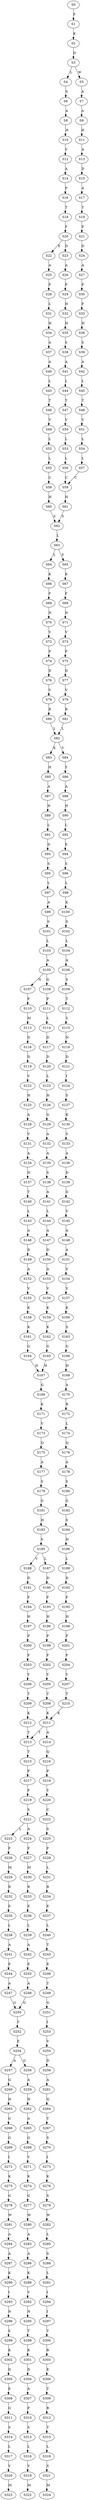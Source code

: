 strict digraph  {
	S0 -> S1 [ label = F ];
	S1 -> S2 [ label = K ];
	S2 -> S3 [ label = D ];
	S3 -> S4 [ label = L ];
	S3 -> S5 [ label = W ];
	S4 -> S6 [ label = S ];
	S5 -> S7 [ label = A ];
	S6 -> S8 [ label = A ];
	S7 -> S9 [ label = A ];
	S8 -> S10 [ label = H ];
	S9 -> S11 [ label = H ];
	S10 -> S12 [ label = V ];
	S11 -> S13 [ label = A ];
	S12 -> S14 [ label = A ];
	S13 -> S15 [ label = D ];
	S14 -> S16 [ label = P ];
	S15 -> S17 [ label = A ];
	S16 -> S18 [ label = T ];
	S17 -> S19 [ label = T ];
	S18 -> S20 [ label = F ];
	S19 -> S21 [ label = F ];
	S20 -> S22 [ label = E ];
	S20 -> S23 [ label = D ];
	S21 -> S24 [ label = D ];
	S22 -> S25 [ label = A ];
	S23 -> S26 [ label = A ];
	S24 -> S27 [ label = A ];
	S25 -> S28 [ label = P ];
	S26 -> S29 [ label = P ];
	S27 -> S30 [ label = P ];
	S28 -> S31 [ label = L ];
	S29 -> S32 [ label = H ];
	S30 -> S33 [ label = F ];
	S31 -> S34 [ label = H ];
	S32 -> S35 [ label = H ];
	S33 -> S36 [ label = H ];
	S34 -> S37 [ label = A ];
	S35 -> S38 [ label = S ];
	S36 -> S39 [ label = S ];
	S37 -> S40 [ label = A ];
	S38 -> S41 [ label = A ];
	S39 -> S42 [ label = A ];
	S40 -> S43 [ label = L ];
	S41 -> S44 [ label = L ];
	S42 -> S45 [ label = L ];
	S43 -> S46 [ label = T ];
	S44 -> S47 [ label = T ];
	S45 -> S48 [ label = T ];
	S46 -> S49 [ label = V ];
	S47 -> S50 [ label = V ];
	S48 -> S51 [ label = V ];
	S49 -> S52 [ label = L ];
	S50 -> S53 [ label = L ];
	S51 -> S54 [ label = L ];
	S52 -> S55 [ label = L ];
	S53 -> S56 [ label = L ];
	S54 -> S57 [ label = L ];
	S55 -> S58 [ label = C ];
	S56 -> S59 [ label = C ];
	S57 -> S59 [ label = C ];
	S58 -> S60 [ label = H ];
	S59 -> S61 [ label = H ];
	S60 -> S62 [ label = S ];
	S61 -> S62 [ label = S ];
	S62 -> S63 [ label = L ];
	S63 -> S64 [ label = L ];
	S63 -> S65 [ label = F ];
	S64 -> S66 [ label = K ];
	S65 -> S67 [ label = K ];
	S66 -> S68 [ label = F ];
	S67 -> S69 [ label = F ];
	S68 -> S70 [ label = N ];
	S69 -> S71 [ label = N ];
	S70 -> S72 [ label = V ];
	S71 -> S73 [ label = V ];
	S72 -> S74 [ label = P ];
	S73 -> S75 [ label = P ];
	S74 -> S76 [ label = D ];
	S75 -> S77 [ label = D ];
	S76 -> S78 [ label = V ];
	S77 -> S79 [ label = V ];
	S78 -> S80 [ label = R ];
	S79 -> S81 [ label = R ];
	S80 -> S82 [ label = L ];
	S81 -> S82 [ label = L ];
	S82 -> S83 [ label = K ];
	S82 -> S84 [ label = V ];
	S83 -> S85 [ label = H ];
	S84 -> S86 [ label = Y ];
	S85 -> S87 [ label = A ];
	S86 -> S88 [ label = A ];
	S87 -> S89 [ label = H ];
	S88 -> S90 [ label = H ];
	S89 -> S91 [ label = L ];
	S90 -> S92 [ label = L ];
	S91 -> S93 [ label = D ];
	S92 -> S94 [ label = E ];
	S93 -> S95 [ label = S ];
	S94 -> S96 [ label = S ];
	S95 -> S97 [ label = L ];
	S96 -> S98 [ label = L ];
	S97 -> S99 [ label = A ];
	S98 -> S100 [ label = K ];
	S99 -> S101 [ label = S ];
	S100 -> S102 [ label = S ];
	S101 -> S103 [ label = L ];
	S102 -> S104 [ label = L ];
	S103 -> S105 [ label = A ];
	S104 -> S106 [ label = A ];
	S105 -> S107 [ label = N ];
	S105 -> S108 [ label = G ];
	S106 -> S109 [ label = S ];
	S107 -> S110 [ label = P ];
	S108 -> S111 [ label = P ];
	S109 -> S112 [ label = T ];
	S110 -> S113 [ label = M ];
	S111 -> S114 [ label = L ];
	S112 -> S115 [ label = V ];
	S113 -> S116 [ label = D ];
	S114 -> S117 [ label = D ];
	S115 -> S118 [ label = N ];
	S116 -> S119 [ label = D ];
	S117 -> S120 [ label = D ];
	S118 -> S121 [ label = D ];
	S119 -> S122 [ label = V ];
	S120 -> S123 [ label = L ];
	S121 -> S124 [ label = I ];
	S122 -> S125 [ label = H ];
	S123 -> S126 [ label = H ];
	S124 -> S127 [ label = S ];
	S125 -> S128 [ label = A ];
	S126 -> S129 [ label = G ];
	S127 -> S130 [ label = K ];
	S128 -> S131 [ label = V ];
	S129 -> S132 [ label = A ];
	S130 -> S133 [ label = V ];
	S131 -> S134 [ label = A ];
	S132 -> S135 [ label = A ];
	S133 -> S136 [ label = A ];
	S134 -> S137 [ label = N ];
	S135 -> S138 [ label = S ];
	S136 -> S139 [ label = D ];
	S137 -> S140 [ label = T ];
	S138 -> S141 [ label = A ];
	S139 -> S142 [ label = G ];
	S140 -> S143 [ label = L ];
	S141 -> S144 [ label = L ];
	S142 -> S145 [ label = V ];
	S143 -> S146 [ label = A ];
	S144 -> S147 [ label = A ];
	S145 -> S148 [ label = A ];
	S146 -> S149 [ label = D ];
	S147 -> S150 [ label = D ];
	S148 -> S151 [ label = A ];
	S149 -> S152 [ label = A ];
	S150 -> S153 [ label = A ];
	S151 -> S154 [ label = V ];
	S152 -> S155 [ label = V ];
	S153 -> S156 [ label = V ];
	S154 -> S157 [ label = V ];
	S155 -> S158 [ label = K ];
	S156 -> S159 [ label = K ];
	S157 -> S160 [ label = K ];
	S158 -> S161 [ label = K ];
	S159 -> S162 [ label = K ];
	S160 -> S163 [ label = S ];
	S161 -> S164 [ label = G ];
	S162 -> S165 [ label = G ];
	S163 -> S166 [ label = G ];
	S164 -> S167 [ label = H ];
	S165 -> S167 [ label = H ];
	S166 -> S168 [ label = H ];
	S167 -> S169 [ label = G ];
	S168 -> S170 [ label = A ];
	S169 -> S171 [ label = K ];
	S170 -> S172 [ label = R ];
	S171 -> S173 [ label = V ];
	S172 -> S174 [ label = L ];
	S173 -> S175 [ label = Q ];
	S174 -> S176 [ label = Q ];
	S175 -> S177 [ label = A ];
	S176 -> S178 [ label = A ];
	S177 -> S179 [ label = S ];
	S178 -> S180 [ label = S ];
	S179 -> S181 [ label = G ];
	S180 -> S182 [ label = G ];
	S181 -> S183 [ label = H ];
	S182 -> S184 [ label = S ];
	S183 -> S185 [ label = S ];
	S184 -> S186 [ label = H ];
	S185 -> S187 [ label = L ];
	S185 -> S188 [ label = V ];
	S186 -> S189 [ label = L ];
	S187 -> S190 [ label = D ];
	S188 -> S191 [ label = D ];
	S189 -> S192 [ label = D ];
	S190 -> S193 [ label = F ];
	S191 -> S194 [ label = F ];
	S192 -> S195 [ label = F ];
	S193 -> S196 [ label = H ];
	S194 -> S197 [ label = H ];
	S195 -> S198 [ label = H ];
	S196 -> S199 [ label = P ];
	S197 -> S200 [ label = P ];
	S198 -> S201 [ label = P ];
	S199 -> S202 [ label = F ];
	S200 -> S203 [ label = F ];
	S201 -> S204 [ label = F ];
	S202 -> S205 [ label = Y ];
	S203 -> S206 [ label = Y ];
	S204 -> S207 [ label = Y ];
	S205 -> S208 [ label = T ];
	S206 -> S209 [ label = T ];
	S207 -> S210 [ label = T ];
	S208 -> S211 [ label = K ];
	S209 -> S212 [ label = K ];
	S210 -> S211 [ label = K ];
	S211 -> S213 [ label = T ];
	S211 -> S214 [ label = A ];
	S212 -> S213 [ label = T ];
	S213 -> S215 [ label = T ];
	S214 -> S216 [ label = Q ];
	S215 -> S217 [ label = P ];
	S216 -> S218 [ label = P ];
	S217 -> S219 [ label = F ];
	S218 -> S220 [ label = Y ];
	S219 -> S221 [ label = S ];
	S220 -> S222 [ label = C ];
	S221 -> S223 [ label = L ];
	S221 -> S224 [ label = A ];
	S222 -> S225 [ label = S ];
	S223 -> S226 [ label = F ];
	S224 -> S227 [ label = F ];
	S225 -> S228 [ label = F ];
	S226 -> S229 [ label = M ];
	S227 -> S230 [ label = M ];
	S228 -> S231 [ label = L ];
	S229 -> S232 [ label = R ];
	S230 -> S233 [ label = R ];
	S231 -> S234 [ label = R ];
	S232 -> S235 [ label = E ];
	S233 -> S236 [ label = E ];
	S234 -> S237 [ label = E ];
	S235 -> S238 [ label = L ];
	S236 -> S239 [ label = L ];
	S237 -> S240 [ label = L ];
	S238 -> S241 [ label = A ];
	S239 -> S242 [ label = A ];
	S240 -> S243 [ label = T ];
	S241 -> S244 [ label = E ];
	S242 -> S245 [ label = E ];
	S243 -> S246 [ label = E ];
	S244 -> S247 [ label = A ];
	S245 -> S248 [ label = A ];
	S246 -> S249 [ label = T ];
	S247 -> S250 [ label = G ];
	S248 -> S250 [ label = G ];
	S249 -> S251 [ label = G ];
	S250 -> S252 [ label = Y ];
	S251 -> S253 [ label = I ];
	S252 -> S254 [ label = E ];
	S253 -> S255 [ label = V ];
	S254 -> S256 [ label = G ];
	S254 -> S257 [ label = A ];
	S255 -> S258 [ label = D ];
	S256 -> S259 [ label = A ];
	S257 -> S260 [ label = G ];
	S258 -> S261 [ label = A ];
	S259 -> S262 [ label = H ];
	S260 -> S263 [ label = H ];
	S261 -> S264 [ label = Q ];
	S262 -> S265 [ label = A ];
	S263 -> S266 [ label = G ];
	S264 -> S267 [ label = T ];
	S265 -> S268 [ label = G ];
	S266 -> S269 [ label = G ];
	S267 -> S270 [ label = S ];
	S268 -> S271 [ label = V ];
	S269 -> S272 [ label = I ];
	S270 -> S273 [ label = I ];
	S271 -> S274 [ label = K ];
	S272 -> S275 [ label = K ];
	S273 -> S276 [ label = K ];
	S274 -> S277 [ label = G ];
	S275 -> S278 [ label = G ];
	S276 -> S279 [ label = S ];
	S277 -> S280 [ label = W ];
	S278 -> S281 [ label = W ];
	S279 -> S282 [ label = W ];
	S280 -> S283 [ label = A ];
	S281 -> S284 [ label = A ];
	S282 -> S285 [ label = L ];
	S283 -> S286 [ label = A ];
	S284 -> S287 [ label = A ];
	S285 -> S288 [ label = S ];
	S286 -> S289 [ label = K ];
	S287 -> S290 [ label = K ];
	S288 -> S291 [ label = L ];
	S289 -> S292 [ label = V ];
	S290 -> S293 [ label = I ];
	S291 -> S294 [ label = I ];
	S292 -> S295 [ label = N ];
	S293 -> S296 [ label = N ];
	S294 -> S297 [ label = I ];
	S295 -> S298 [ label = T ];
	S296 -> S299 [ label = S ];
	S297 -> S300 [ label = T ];
	S298 -> S301 [ label = K ];
	S299 -> S302 [ label = K ];
	S300 -> S303 [ label = R ];
	S301 -> S304 [ label = D ];
	S302 -> S305 [ label = D ];
	S303 -> S306 [ label = E ];
	S304 -> S307 [ label = A ];
	S305 -> S308 [ label = E ];
	S306 -> S309 [ label = T ];
	S307 -> S310 [ label = P ];
	S308 -> S311 [ label = G ];
	S309 -> S312 [ label = R ];
	S310 -> S313 [ label = S ];
	S311 -> S314 [ label = S ];
	S312 -> S315 [ label = T ];
	S313 -> S316 [ label = L ];
	S314 -> S317 [ label = L ];
	S315 -> S318 [ label = L ];
	S316 -> S319 [ label = V ];
	S317 -> S320 [ label = V ];
	S318 -> S321 [ label = S ];
	S319 -> S322 [ label = M ];
	S320 -> S323 [ label = M ];
	S321 -> S324 [ label = M ];
}
